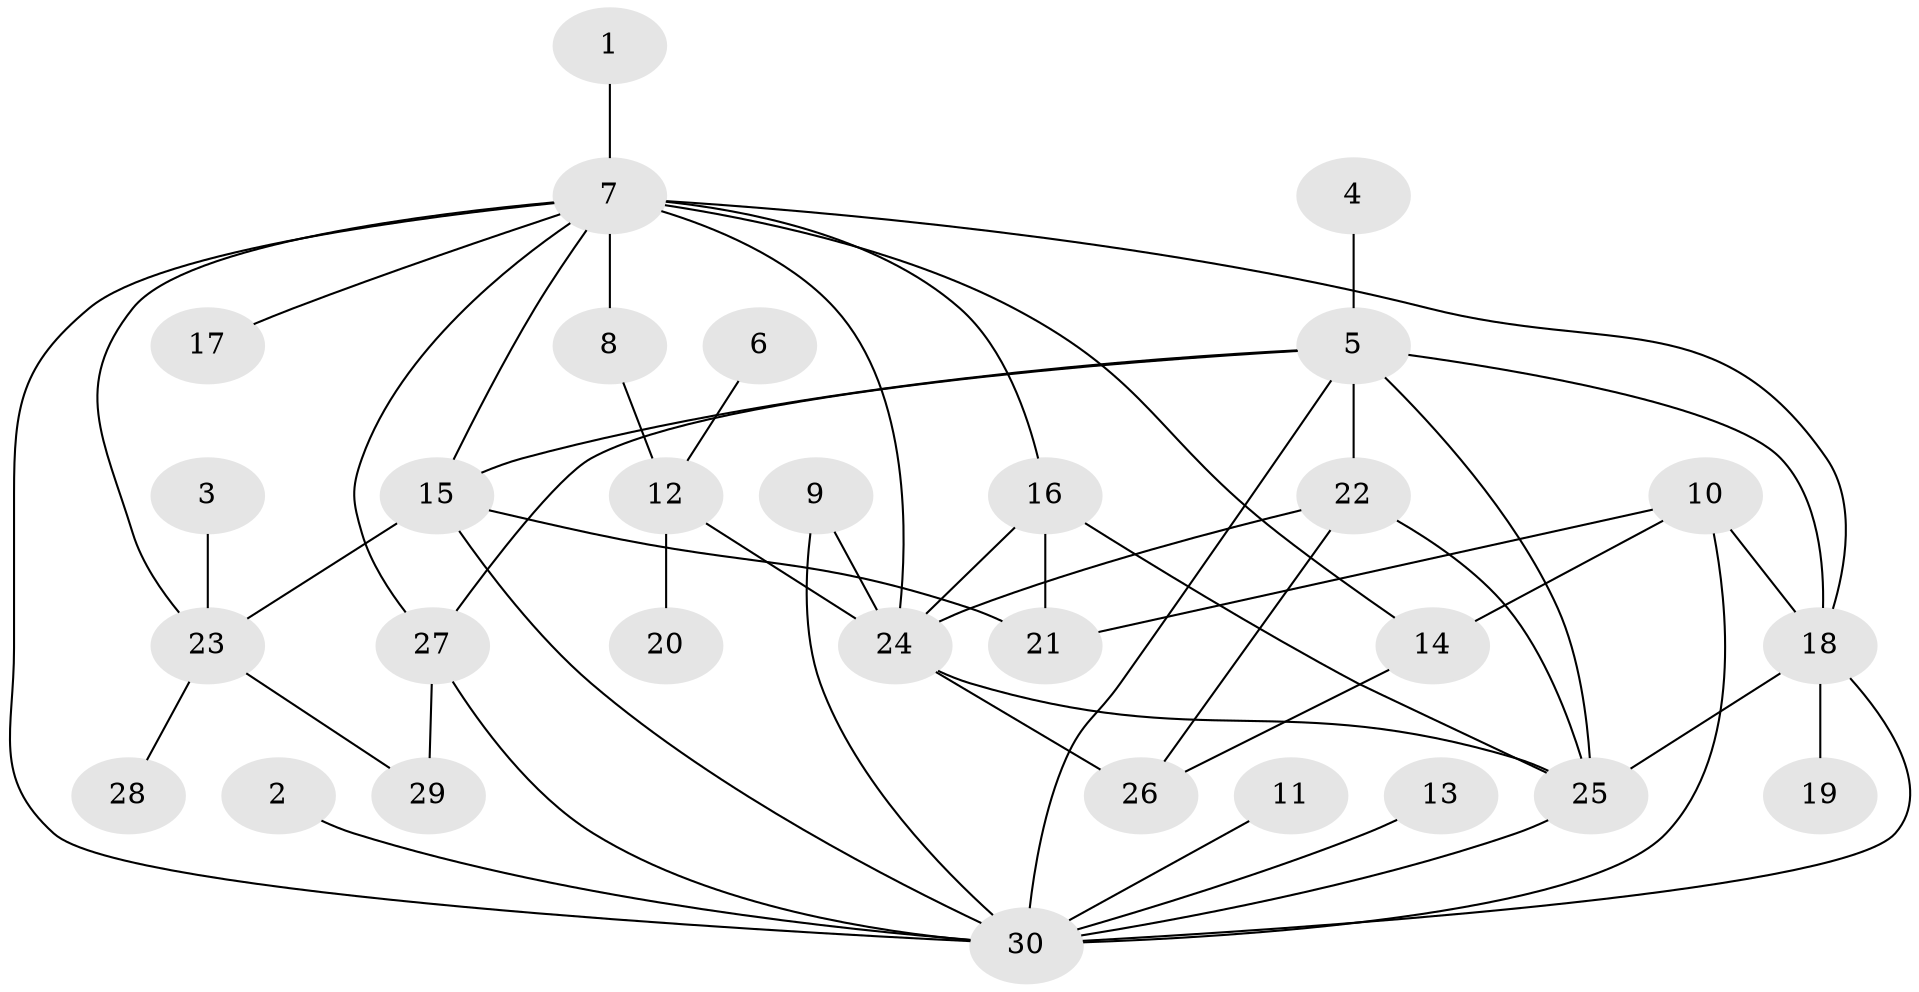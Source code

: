 // original degree distribution, {8: 0.010101010101010102, 19: 0.010101010101010102, 10: 0.010101010101010102, 16: 0.010101010101010102, 13: 0.010101010101010102, 2: 0.1919191919191919, 3: 0.1111111111111111, 1: 0.5050505050505051, 6: 0.020202020202020204, 7: 0.020202020202020204, 5: 0.050505050505050504, 4: 0.050505050505050504}
// Generated by graph-tools (version 1.1) at 2025/36/03/04/25 23:36:49]
// undirected, 30 vertices, 52 edges
graph export_dot {
  node [color=gray90,style=filled];
  1;
  2;
  3;
  4;
  5;
  6;
  7;
  8;
  9;
  10;
  11;
  12;
  13;
  14;
  15;
  16;
  17;
  18;
  19;
  20;
  21;
  22;
  23;
  24;
  25;
  26;
  27;
  28;
  29;
  30;
  1 -- 7 [weight=1.0];
  2 -- 30 [weight=1.0];
  3 -- 23 [weight=1.0];
  4 -- 5 [weight=1.0];
  5 -- 15 [weight=2.0];
  5 -- 18 [weight=1.0];
  5 -- 22 [weight=1.0];
  5 -- 25 [weight=1.0];
  5 -- 27 [weight=1.0];
  5 -- 30 [weight=1.0];
  6 -- 12 [weight=1.0];
  7 -- 8 [weight=1.0];
  7 -- 14 [weight=1.0];
  7 -- 15 [weight=2.0];
  7 -- 16 [weight=1.0];
  7 -- 17 [weight=1.0];
  7 -- 18 [weight=1.0];
  7 -- 23 [weight=1.0];
  7 -- 24 [weight=3.0];
  7 -- 27 [weight=1.0];
  7 -- 30 [weight=1.0];
  8 -- 12 [weight=1.0];
  9 -- 24 [weight=1.0];
  9 -- 30 [weight=1.0];
  10 -- 14 [weight=1.0];
  10 -- 18 [weight=1.0];
  10 -- 21 [weight=1.0];
  10 -- 30 [weight=1.0];
  11 -- 30 [weight=1.0];
  12 -- 20 [weight=1.0];
  12 -- 24 [weight=1.0];
  13 -- 30 [weight=1.0];
  14 -- 26 [weight=1.0];
  15 -- 21 [weight=1.0];
  15 -- 23 [weight=1.0];
  15 -- 30 [weight=1.0];
  16 -- 21 [weight=1.0];
  16 -- 24 [weight=1.0];
  16 -- 25 [weight=1.0];
  18 -- 19 [weight=1.0];
  18 -- 25 [weight=2.0];
  18 -- 30 [weight=1.0];
  22 -- 24 [weight=2.0];
  22 -- 25 [weight=1.0];
  22 -- 26 [weight=1.0];
  23 -- 28 [weight=1.0];
  23 -- 29 [weight=1.0];
  24 -- 25 [weight=1.0];
  24 -- 26 [weight=1.0];
  25 -- 30 [weight=1.0];
  27 -- 29 [weight=1.0];
  27 -- 30 [weight=1.0];
}
